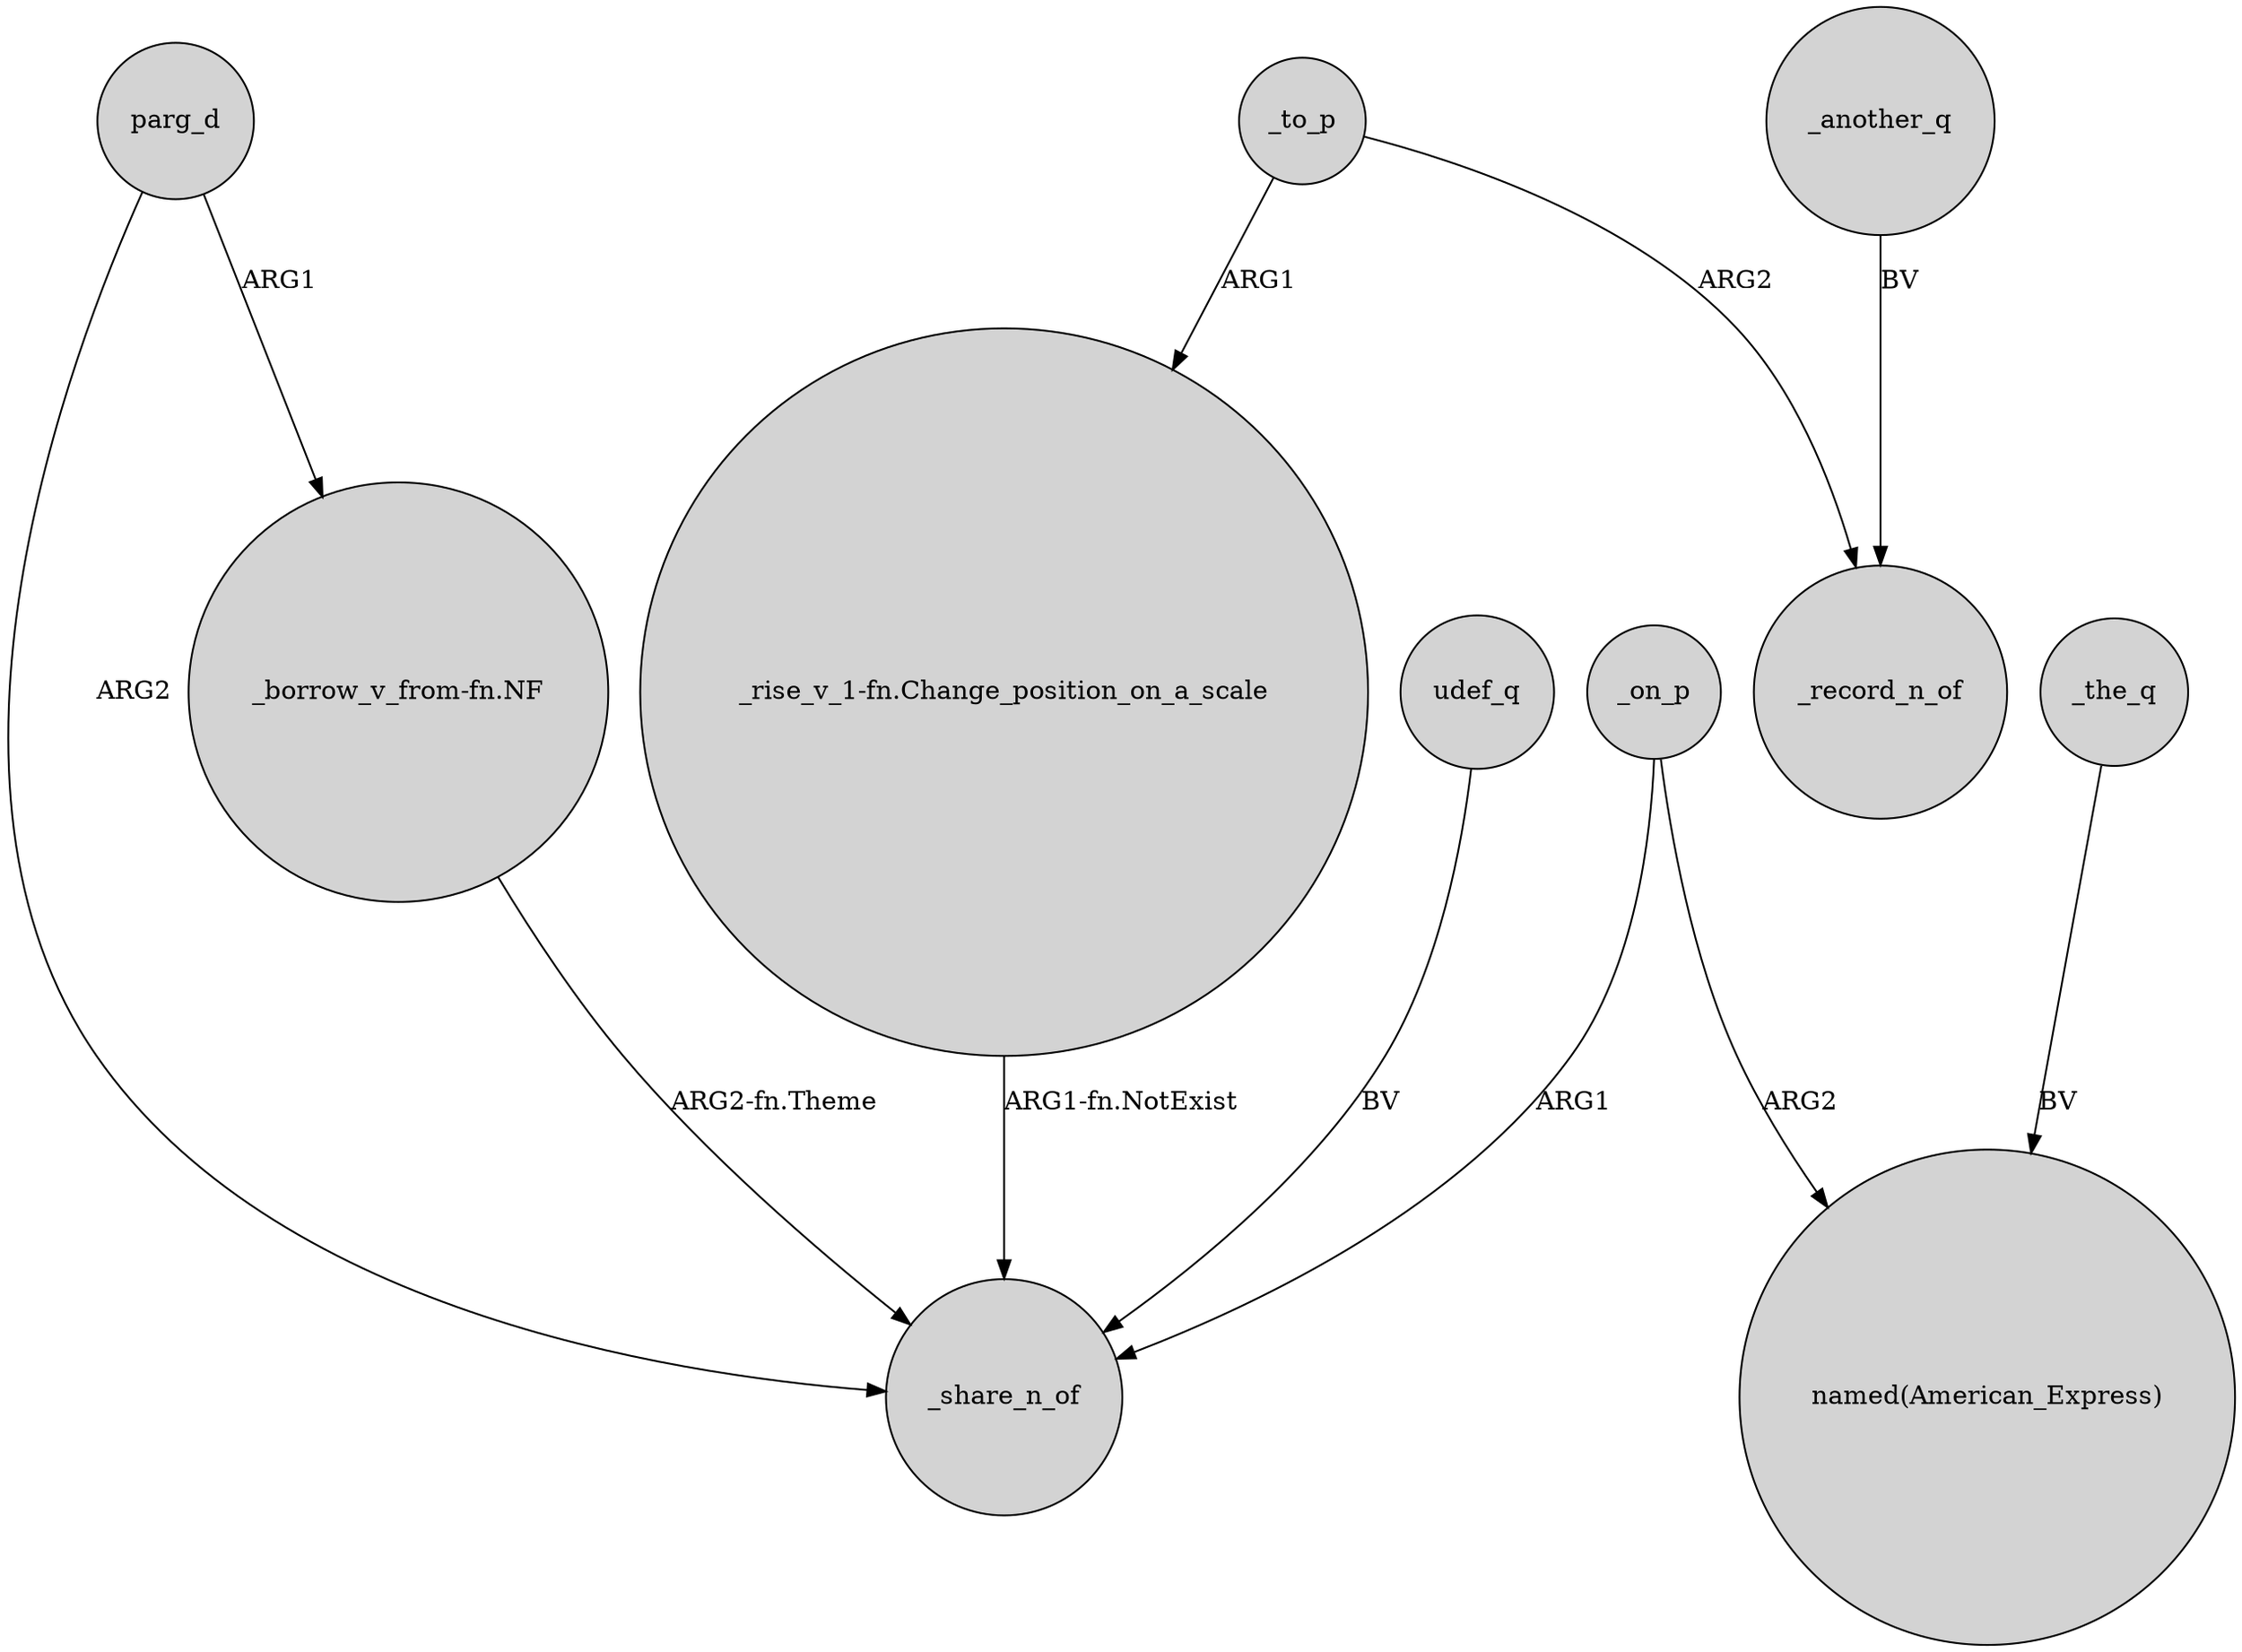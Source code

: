 digraph {
	node [shape=circle style=filled]
	parg_d -> "_borrow_v_from-fn.NF" [label=ARG1]
	_the_q -> "named(American_Express)" [label=BV]
	_on_p -> _share_n_of [label=ARG1]
	_to_p -> _record_n_of [label=ARG2]
	_on_p -> "named(American_Express)" [label=ARG2]
	parg_d -> _share_n_of [label=ARG2]
	_another_q -> _record_n_of [label=BV]
	_to_p -> "_rise_v_1-fn.Change_position_on_a_scale" [label=ARG1]
	"_borrow_v_from-fn.NF" -> _share_n_of [label="ARG2-fn.Theme"]
	"_rise_v_1-fn.Change_position_on_a_scale" -> _share_n_of [label="ARG1-fn.NotExist"]
	udef_q -> _share_n_of [label=BV]
}
